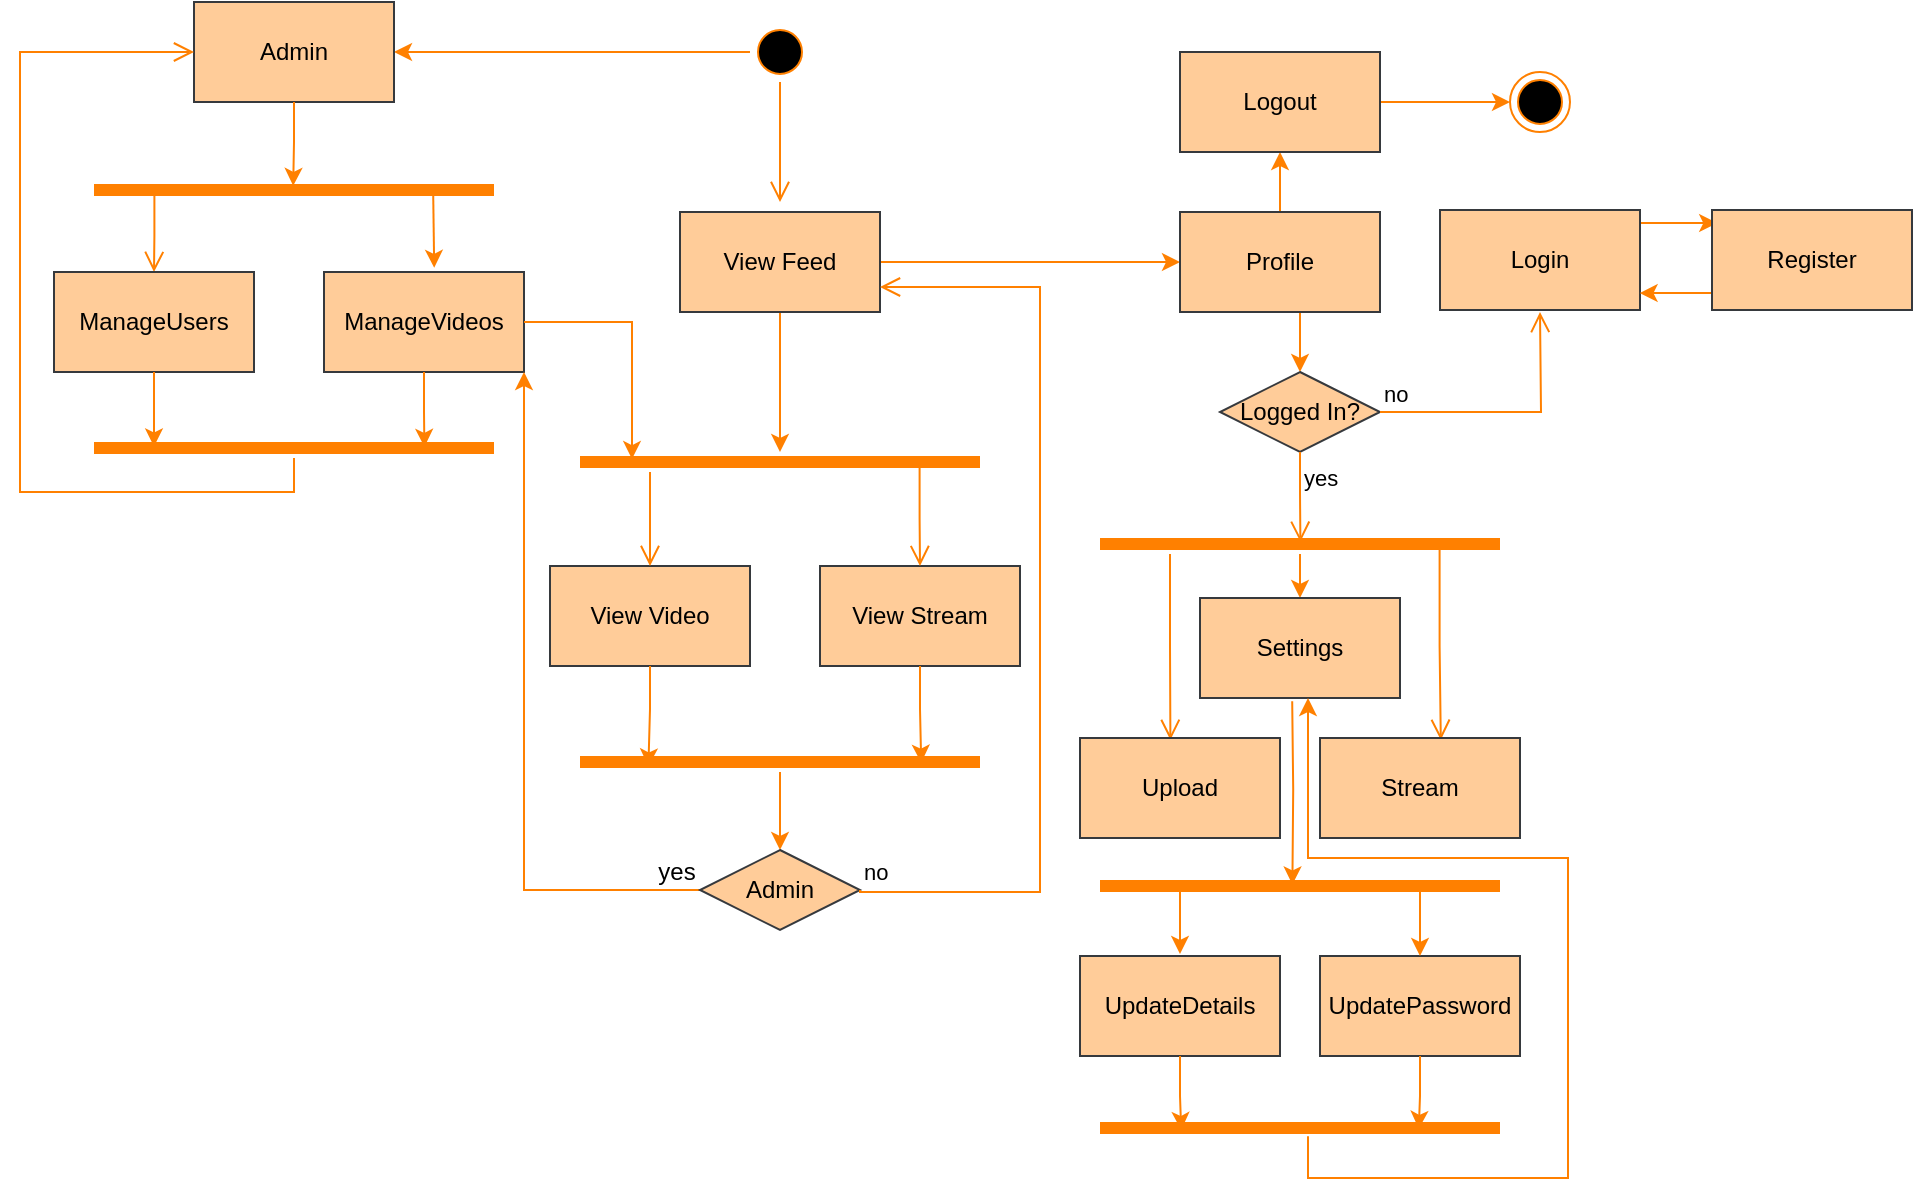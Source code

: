 <mxfile version="24.7.16">
  <diagram name="Page-1" id="XetriPzsy4HdsD7IfupF">
    <mxGraphModel dx="1500" dy="796" grid="1" gridSize="10" guides="1" tooltips="1" connect="1" arrows="1" fold="1" page="1" pageScale="1" pageWidth="850" pageHeight="1100" math="0" shadow="0">
      <root>
        <mxCell id="0" />
        <mxCell id="1" parent="0" />
        <mxCell id="mqqRqKOBbdbsrxCuwCVT-52" style="edgeStyle=orthogonalEdgeStyle;rounded=0;orthogonalLoop=1;jettySize=auto;html=1;entryX=1;entryY=0.5;entryDx=0;entryDy=0;strokeColor=#FF8000;" edge="1" parent="1" source="mqqRqKOBbdbsrxCuwCVT-2" target="mqqRqKOBbdbsrxCuwCVT-51">
          <mxGeometry relative="1" as="geometry" />
        </mxCell>
        <mxCell id="mqqRqKOBbdbsrxCuwCVT-2" value="" style="ellipse;html=1;shape=startState;fillColor=#000000;strokeColor=#FF8000;" vertex="1" parent="1">
          <mxGeometry x="425" y="105" width="30" height="30" as="geometry" />
        </mxCell>
        <mxCell id="mqqRqKOBbdbsrxCuwCVT-3" value="" style="edgeStyle=orthogonalEdgeStyle;html=1;verticalAlign=bottom;endArrow=open;endSize=8;strokeColor=#FF8000;rounded=0;" edge="1" source="mqqRqKOBbdbsrxCuwCVT-2" parent="1">
          <mxGeometry relative="1" as="geometry">
            <mxPoint x="440" y="195" as="targetPoint" />
          </mxGeometry>
        </mxCell>
        <mxCell id="mqqRqKOBbdbsrxCuwCVT-26" style="edgeStyle=orthogonalEdgeStyle;rounded=0;orthogonalLoop=1;jettySize=auto;html=1;strokeColor=#FF8000;" edge="1" parent="1" source="mqqRqKOBbdbsrxCuwCVT-4" target="mqqRqKOBbdbsrxCuwCVT-21">
          <mxGeometry relative="1" as="geometry" />
        </mxCell>
        <mxCell id="mqqRqKOBbdbsrxCuwCVT-34" style="edgeStyle=orthogonalEdgeStyle;rounded=0;orthogonalLoop=1;jettySize=auto;html=1;entryX=0;entryY=0.5;entryDx=0;entryDy=0;strokeColor=#FF8000;" edge="1" parent="1" source="mqqRqKOBbdbsrxCuwCVT-4" target="mqqRqKOBbdbsrxCuwCVT-33">
          <mxGeometry relative="1" as="geometry">
            <mxPoint x="650" y="224.0" as="targetPoint" />
          </mxGeometry>
        </mxCell>
        <mxCell id="mqqRqKOBbdbsrxCuwCVT-4" value="&lt;div&gt;View Feed&lt;/div&gt;" style="html=1;dashed=0;whiteSpace=wrap;strokeColor=#36393d;fillColor=#ffcc99;" vertex="1" parent="1">
          <mxGeometry x="390" y="200" width="100" height="50" as="geometry" />
        </mxCell>
        <mxCell id="mqqRqKOBbdbsrxCuwCVT-16" style="edgeStyle=orthogonalEdgeStyle;rounded=0;orthogonalLoop=1;jettySize=auto;html=1;entryX=0.026;entryY=0.131;entryDx=0;entryDy=0;exitX=1.003;exitY=0.131;exitDx=0;exitDy=0;exitPerimeter=0;entryPerimeter=0;strokeColor=#FF8000;" edge="1" parent="1" source="mqqRqKOBbdbsrxCuwCVT-5" target="mqqRqKOBbdbsrxCuwCVT-6">
          <mxGeometry relative="1" as="geometry" />
        </mxCell>
        <mxCell id="mqqRqKOBbdbsrxCuwCVT-5" value="Login" style="html=1;dashed=0;whiteSpace=wrap;strokeColor=#36393d;fillColor=#ffcc99;" vertex="1" parent="1">
          <mxGeometry x="770" y="199" width="100" height="50" as="geometry" />
        </mxCell>
        <mxCell id="mqqRqKOBbdbsrxCuwCVT-17" style="edgeStyle=orthogonalEdgeStyle;rounded=0;orthogonalLoop=1;jettySize=auto;html=1;entryX=0.998;entryY=0.831;entryDx=0;entryDy=0;exitX=0.003;exitY=0.831;exitDx=0;exitDy=0;entryPerimeter=0;exitPerimeter=0;strokeColor=#FF8000;" edge="1" parent="1" source="mqqRqKOBbdbsrxCuwCVT-6" target="mqqRqKOBbdbsrxCuwCVT-5">
          <mxGeometry relative="1" as="geometry" />
        </mxCell>
        <mxCell id="mqqRqKOBbdbsrxCuwCVT-6" value="&lt;div&gt;Register&lt;/div&gt;" style="html=1;dashed=0;whiteSpace=wrap;strokeColor=#36393d;fillColor=#ffcc99;" vertex="1" parent="1">
          <mxGeometry x="906" y="199" width="100" height="50" as="geometry" />
        </mxCell>
        <mxCell id="mqqRqKOBbdbsrxCuwCVT-12" value="View Stream" style="html=1;dashed=0;whiteSpace=wrap;strokeColor=#36393d;fillColor=#ffcc99;" vertex="1" parent="1">
          <mxGeometry x="460" y="377" width="100" height="50" as="geometry" />
        </mxCell>
        <mxCell id="mqqRqKOBbdbsrxCuwCVT-13" value="&lt;div&gt;View Video&lt;/div&gt;" style="html=1;dashed=0;whiteSpace=wrap;strokeColor=#36393d;fillColor=#ffcc99;" vertex="1" parent="1">
          <mxGeometry x="325" y="377" width="100" height="50" as="geometry" />
        </mxCell>
        <mxCell id="mqqRqKOBbdbsrxCuwCVT-21" value="" style="shape=line;html=1;strokeWidth=6;strokeColor=#FF8000;" vertex="1" parent="1">
          <mxGeometry x="340" y="320" width="200" height="10" as="geometry" />
        </mxCell>
        <mxCell id="mqqRqKOBbdbsrxCuwCVT-22" value="" style="edgeStyle=orthogonalEdgeStyle;html=1;verticalAlign=bottom;endArrow=open;endSize=8;strokeColor=#FF8000;rounded=0;entryX=0.5;entryY=0;entryDx=0;entryDy=0;exitX=0.175;exitY=1;exitDx=0;exitDy=0;exitPerimeter=0;" edge="1" source="mqqRqKOBbdbsrxCuwCVT-21" parent="1" target="mqqRqKOBbdbsrxCuwCVT-13">
          <mxGeometry relative="1" as="geometry">
            <mxPoint x="440" y="400" as="targetPoint" />
          </mxGeometry>
        </mxCell>
        <mxCell id="mqqRqKOBbdbsrxCuwCVT-24" value="" style="edgeStyle=orthogonalEdgeStyle;html=1;verticalAlign=bottom;endArrow=open;endSize=8;strokeColor=#FF8000;rounded=0;exitX=0.849;exitY=0.484;exitDx=0;exitDy=0;exitPerimeter=0;" edge="1" parent="1" source="mqqRqKOBbdbsrxCuwCVT-21" target="mqqRqKOBbdbsrxCuwCVT-12">
          <mxGeometry relative="1" as="geometry">
            <mxPoint x="510" y="350" as="targetPoint" />
            <mxPoint x="510" y="330" as="sourcePoint" />
          </mxGeometry>
        </mxCell>
        <mxCell id="mqqRqKOBbdbsrxCuwCVT-86" style="edgeStyle=orthogonalEdgeStyle;rounded=0;orthogonalLoop=1;jettySize=auto;html=1;entryX=0.5;entryY=0;entryDx=0;entryDy=0;exitX=0.621;exitY=0.969;exitDx=0;exitDy=0;exitPerimeter=0;strokeColor=#FF8000;" edge="1" parent="1" source="mqqRqKOBbdbsrxCuwCVT-33" target="mqqRqKOBbdbsrxCuwCVT-83">
          <mxGeometry relative="1" as="geometry">
            <Array as="points">
              <mxPoint x="700" y="248" />
            </Array>
          </mxGeometry>
        </mxCell>
        <mxCell id="mqqRqKOBbdbsrxCuwCVT-88" style="edgeStyle=orthogonalEdgeStyle;rounded=0;orthogonalLoop=1;jettySize=auto;html=1;entryX=0.5;entryY=1;entryDx=0;entryDy=0;strokeColor=#FF8000;" edge="1" parent="1" source="mqqRqKOBbdbsrxCuwCVT-33" target="mqqRqKOBbdbsrxCuwCVT-87">
          <mxGeometry relative="1" as="geometry" />
        </mxCell>
        <mxCell id="mqqRqKOBbdbsrxCuwCVT-33" value="&lt;div&gt;Profile&lt;/div&gt;" style="html=1;dashed=0;whiteSpace=wrap;strokeColor=#36393d;fillColor=#ffcc99;" vertex="1" parent="1">
          <mxGeometry x="640" y="200" width="100" height="50" as="geometry" />
        </mxCell>
        <mxCell id="mqqRqKOBbdbsrxCuwCVT-42" style="edgeStyle=orthogonalEdgeStyle;rounded=0;orthogonalLoop=1;jettySize=auto;html=1;entryX=0.5;entryY=0;entryDx=0;entryDy=0;strokeColor=#FF8000;" edge="1" parent="1" source="mqqRqKOBbdbsrxCuwCVT-35" target="mqqRqKOBbdbsrxCuwCVT-41">
          <mxGeometry relative="1" as="geometry" />
        </mxCell>
        <mxCell id="mqqRqKOBbdbsrxCuwCVT-35" value="" style="shape=line;html=1;strokeWidth=6;strokeColor=#FF8000;" vertex="1" parent="1">
          <mxGeometry x="600" y="361" width="200" height="10" as="geometry" />
        </mxCell>
        <mxCell id="mqqRqKOBbdbsrxCuwCVT-36" value="" style="edgeStyle=orthogonalEdgeStyle;html=1;verticalAlign=bottom;endArrow=open;endSize=8;strokeColor=#FF8000;rounded=0;entryX=0.452;entryY=0.019;entryDx=0;entryDy=0;exitX=0.175;exitY=1;exitDx=0;exitDy=0;exitPerimeter=0;entryPerimeter=0;" edge="1" parent="1" source="mqqRqKOBbdbsrxCuwCVT-35" target="mqqRqKOBbdbsrxCuwCVT-39">
          <mxGeometry relative="1" as="geometry">
            <mxPoint x="635" y="431" as="targetPoint" />
          </mxGeometry>
        </mxCell>
        <mxCell id="mqqRqKOBbdbsrxCuwCVT-37" value="" style="edgeStyle=orthogonalEdgeStyle;html=1;verticalAlign=bottom;endArrow=open;endSize=8;strokeColor=#FF8000;rounded=0;exitX=0.849;exitY=0.484;exitDx=0;exitDy=0;exitPerimeter=0;entryX=0.604;entryY=0.019;entryDx=0;entryDy=0;entryPerimeter=0;" edge="1" parent="1" source="mqqRqKOBbdbsrxCuwCVT-35" target="mqqRqKOBbdbsrxCuwCVT-40">
          <mxGeometry relative="1" as="geometry">
            <mxPoint x="770" y="431" as="targetPoint" />
            <mxPoint x="770" y="371" as="sourcePoint" />
          </mxGeometry>
        </mxCell>
        <mxCell id="mqqRqKOBbdbsrxCuwCVT-39" value="Upload" style="html=1;dashed=0;whiteSpace=wrap;strokeColor=#36393d;fillColor=#ffcc99;" vertex="1" parent="1">
          <mxGeometry x="590" y="463" width="100" height="50" as="geometry" />
        </mxCell>
        <mxCell id="mqqRqKOBbdbsrxCuwCVT-40" value="&lt;div&gt;Stream&lt;/div&gt;" style="html=1;dashed=0;whiteSpace=wrap;strokeColor=#36393d;fillColor=#ffcc99;" vertex="1" parent="1">
          <mxGeometry x="710" y="463" width="100" height="50" as="geometry" />
        </mxCell>
        <mxCell id="mqqRqKOBbdbsrxCuwCVT-41" value="&lt;div&gt;Settings&lt;/div&gt;" style="html=1;dashed=0;whiteSpace=wrap;strokeColor=#36393d;fillColor=#ffcc99;" vertex="1" parent="1">
          <mxGeometry x="650" y="393" width="100" height="50" as="geometry" />
        </mxCell>
        <mxCell id="mqqRqKOBbdbsrxCuwCVT-74" style="edgeStyle=orthogonalEdgeStyle;rounded=0;orthogonalLoop=1;jettySize=auto;html=1;exitX=0.2;exitY=0.681;exitDx=0;exitDy=0;exitPerimeter=0;strokeColor=#FF8000;" edge="1" parent="1" source="mqqRqKOBbdbsrxCuwCVT-43">
          <mxGeometry relative="1" as="geometry">
            <mxPoint x="640" y="571" as="targetPoint" />
          </mxGeometry>
        </mxCell>
        <mxCell id="mqqRqKOBbdbsrxCuwCVT-43" value="" style="shape=line;html=1;strokeWidth=6;strokeColor=#FF8000;" vertex="1" parent="1">
          <mxGeometry x="600" y="532" width="200" height="10" as="geometry" />
        </mxCell>
        <mxCell id="mqqRqKOBbdbsrxCuwCVT-45" style="edgeStyle=orthogonalEdgeStyle;rounded=0;orthogonalLoop=1;jettySize=auto;html=1;entryX=0.481;entryY=0.425;entryDx=0;entryDy=0;entryPerimeter=0;exitX=0.451;exitY=1.032;exitDx=0;exitDy=0;exitPerimeter=0;strokeColor=#FF8000;" edge="1" parent="1" target="mqqRqKOBbdbsrxCuwCVT-43">
          <mxGeometry relative="1" as="geometry">
            <mxPoint x="696.1" y="444.6" as="sourcePoint" />
            <mxPoint x="695.8" y="535.61" as="targetPoint" />
          </mxGeometry>
        </mxCell>
        <mxCell id="mqqRqKOBbdbsrxCuwCVT-46" value="&lt;div&gt;UpdateDetails&lt;/div&gt;" style="html=1;dashed=0;whiteSpace=wrap;strokeColor=#36393d;fillColor=#ffcc99;" vertex="1" parent="1">
          <mxGeometry x="590" y="572" width="100" height="50" as="geometry" />
        </mxCell>
        <mxCell id="mqqRqKOBbdbsrxCuwCVT-47" value="UpdatePassword" style="html=1;dashed=0;whiteSpace=wrap;strokeColor=#36393d;fillColor=#ffcc99;" vertex="1" parent="1">
          <mxGeometry x="710" y="572" width="100" height="50" as="geometry" />
        </mxCell>
        <mxCell id="mqqRqKOBbdbsrxCuwCVT-49" style="edgeStyle=orthogonalEdgeStyle;rounded=0;orthogonalLoop=1;jettySize=auto;html=1;entryX=0.5;entryY=0;entryDx=0;entryDy=0;strokeColor=#FF8000;" edge="1" parent="1" target="mqqRqKOBbdbsrxCuwCVT-47">
          <mxGeometry relative="1" as="geometry">
            <mxPoint x="760" y="539" as="sourcePoint" />
          </mxGeometry>
        </mxCell>
        <mxCell id="mqqRqKOBbdbsrxCuwCVT-51" value="Admin" style="html=1;dashed=0;whiteSpace=wrap;strokeColor=#36393d;fillColor=#ffcc99;" vertex="1" parent="1">
          <mxGeometry x="147" y="95" width="100" height="50" as="geometry" />
        </mxCell>
        <mxCell id="mqqRqKOBbdbsrxCuwCVT-53" value="" style="shape=line;html=1;strokeWidth=6;strokeColor=#FF8000;" vertex="1" parent="1">
          <mxGeometry x="97" y="184" width="200" height="10" as="geometry" />
        </mxCell>
        <mxCell id="mqqRqKOBbdbsrxCuwCVT-54" value="" style="edgeStyle=orthogonalEdgeStyle;html=1;verticalAlign=bottom;endArrow=open;endSize=8;strokeColor=#FF8000;rounded=0;entryX=0.5;entryY=0;entryDx=0;entryDy=0;exitX=0.151;exitY=0.389;exitDx=0;exitDy=0;exitPerimeter=0;" edge="1" source="mqqRqKOBbdbsrxCuwCVT-53" parent="1" target="mqqRqKOBbdbsrxCuwCVT-57">
          <mxGeometry relative="1" as="geometry">
            <mxPoint x="197" y="264" as="targetPoint" />
          </mxGeometry>
        </mxCell>
        <mxCell id="mqqRqKOBbdbsrxCuwCVT-55" style="edgeStyle=orthogonalEdgeStyle;rounded=0;orthogonalLoop=1;jettySize=auto;html=1;entryX=0.498;entryY=0.289;entryDx=0;entryDy=0;entryPerimeter=0;strokeColor=#FF8000;" edge="1" parent="1" source="mqqRqKOBbdbsrxCuwCVT-51" target="mqqRqKOBbdbsrxCuwCVT-53">
          <mxGeometry relative="1" as="geometry" />
        </mxCell>
        <mxCell id="mqqRqKOBbdbsrxCuwCVT-56" value="ManageVideos" style="html=1;dashed=0;whiteSpace=wrap;strokeColor=#36393d;fillColor=#ffcc99;" vertex="1" parent="1">
          <mxGeometry x="212" y="230" width="100" height="50" as="geometry" />
        </mxCell>
        <mxCell id="mqqRqKOBbdbsrxCuwCVT-57" value="ManageUsers" style="html=1;dashed=0;whiteSpace=wrap;strokeColor=#36393d;fillColor=#ffcc99;" vertex="1" parent="1">
          <mxGeometry x="77" y="230" width="100" height="50" as="geometry" />
        </mxCell>
        <mxCell id="mqqRqKOBbdbsrxCuwCVT-58" style="edgeStyle=orthogonalEdgeStyle;rounded=0;orthogonalLoop=1;jettySize=auto;html=1;entryX=0.551;entryY=-0.042;entryDx=0;entryDy=0;entryPerimeter=0;exitX=0.848;exitY=0.705;exitDx=0;exitDy=0;exitPerimeter=0;strokeColor=#FF8000;" edge="1" parent="1" source="mqqRqKOBbdbsrxCuwCVT-53" target="mqqRqKOBbdbsrxCuwCVT-56">
          <mxGeometry relative="1" as="geometry" />
        </mxCell>
        <mxCell id="mqqRqKOBbdbsrxCuwCVT-61" style="edgeStyle=orthogonalEdgeStyle;rounded=0;orthogonalLoop=1;jettySize=auto;html=1;entryX=0.13;entryY=0.355;entryDx=0;entryDy=0;entryPerimeter=0;strokeColor=#FF8000;" edge="1" parent="1" source="mqqRqKOBbdbsrxCuwCVT-56" target="mqqRqKOBbdbsrxCuwCVT-21">
          <mxGeometry relative="1" as="geometry" />
        </mxCell>
        <mxCell id="mqqRqKOBbdbsrxCuwCVT-72" style="edgeStyle=orthogonalEdgeStyle;rounded=0;orthogonalLoop=1;jettySize=auto;html=1;strokeColor=#FF8000;" edge="1" parent="1" source="mqqRqKOBbdbsrxCuwCVT-62" target="mqqRqKOBbdbsrxCuwCVT-66">
          <mxGeometry relative="1" as="geometry" />
        </mxCell>
        <mxCell id="mqqRqKOBbdbsrxCuwCVT-62" value="" style="shape=line;html=1;strokeWidth=6;strokeColor=#FF8000;" vertex="1" parent="1">
          <mxGeometry x="340" y="470" width="200" height="10" as="geometry" />
        </mxCell>
        <mxCell id="mqqRqKOBbdbsrxCuwCVT-64" style="edgeStyle=orthogonalEdgeStyle;rounded=0;orthogonalLoop=1;jettySize=auto;html=1;entryX=0.171;entryY=0.718;entryDx=0;entryDy=0;entryPerimeter=0;strokeColor=#FF8000;" edge="1" parent="1" source="mqqRqKOBbdbsrxCuwCVT-13" target="mqqRqKOBbdbsrxCuwCVT-62">
          <mxGeometry relative="1" as="geometry" />
        </mxCell>
        <mxCell id="mqqRqKOBbdbsrxCuwCVT-65" style="edgeStyle=orthogonalEdgeStyle;rounded=0;orthogonalLoop=1;jettySize=auto;html=1;entryX=0.853;entryY=0.536;entryDx=0;entryDy=0;entryPerimeter=0;strokeColor=#FF8000;" edge="1" parent="1" source="mqqRqKOBbdbsrxCuwCVT-12" target="mqqRqKOBbdbsrxCuwCVT-62">
          <mxGeometry relative="1" as="geometry" />
        </mxCell>
        <mxCell id="mqqRqKOBbdbsrxCuwCVT-95" style="edgeStyle=orthogonalEdgeStyle;rounded=0;orthogonalLoop=1;jettySize=auto;html=1;entryX=1;entryY=1;entryDx=0;entryDy=0;strokeColor=#FF8000;" edge="1" parent="1" source="mqqRqKOBbdbsrxCuwCVT-66" target="mqqRqKOBbdbsrxCuwCVT-56">
          <mxGeometry relative="1" as="geometry" />
        </mxCell>
        <mxCell id="mqqRqKOBbdbsrxCuwCVT-66" value="Admin" style="rhombus;whiteSpace=wrap;html=1;fillColor=#ffcc99;strokeColor=#36393d;" vertex="1" parent="1">
          <mxGeometry x="400" y="519" width="80" height="40" as="geometry" />
        </mxCell>
        <mxCell id="mqqRqKOBbdbsrxCuwCVT-67" value="no" style="edgeStyle=orthogonalEdgeStyle;html=1;align=left;verticalAlign=bottom;endArrow=open;endSize=8;strokeColor=#FF8000;rounded=0;entryX=1;entryY=0.75;entryDx=0;entryDy=0;exitX=1;exitY=0.5;exitDx=0;exitDy=0;" edge="1" parent="1">
          <mxGeometry x="-1" relative="1" as="geometry">
            <mxPoint x="490" y="237.5" as="targetPoint" />
            <mxPoint x="480" y="539.0" as="sourcePoint" />
            <Array as="points">
              <mxPoint x="570" y="540" />
              <mxPoint x="570" y="238" />
            </Array>
          </mxGeometry>
        </mxCell>
        <mxCell id="mqqRqKOBbdbsrxCuwCVT-71" value="yes" style="text;html=1;align=center;verticalAlign=middle;resizable=0;points=[];autosize=1;strokeColor=none;fillColor=none;" vertex="1" parent="1">
          <mxGeometry x="368" y="515" width="40" height="30" as="geometry" />
        </mxCell>
        <mxCell id="mqqRqKOBbdbsrxCuwCVT-77" value="" style="shape=line;html=1;strokeWidth=6;strokeColor=#FF8000;" vertex="1" parent="1">
          <mxGeometry x="600" y="653" width="200" height="10" as="geometry" />
        </mxCell>
        <mxCell id="mqqRqKOBbdbsrxCuwCVT-80" style="edgeStyle=orthogonalEdgeStyle;rounded=0;orthogonalLoop=1;jettySize=auto;html=1;entryX=0.203;entryY=0.6;entryDx=0;entryDy=0;entryPerimeter=0;strokeColor=#FF8000;" edge="1" parent="1" source="mqqRqKOBbdbsrxCuwCVT-46" target="mqqRqKOBbdbsrxCuwCVT-77">
          <mxGeometry relative="1" as="geometry" />
        </mxCell>
        <mxCell id="mqqRqKOBbdbsrxCuwCVT-81" style="edgeStyle=orthogonalEdgeStyle;rounded=0;orthogonalLoop=1;jettySize=auto;html=1;entryX=0.797;entryY=0.539;entryDx=0;entryDy=0;entryPerimeter=0;strokeColor=#FF8000;" edge="1" parent="1" source="mqqRqKOBbdbsrxCuwCVT-47" target="mqqRqKOBbdbsrxCuwCVT-77">
          <mxGeometry relative="1" as="geometry" />
        </mxCell>
        <mxCell id="mqqRqKOBbdbsrxCuwCVT-82" style="edgeStyle=orthogonalEdgeStyle;rounded=0;orthogonalLoop=1;jettySize=auto;html=1;entryX=0.5;entryY=1;entryDx=0;entryDy=0;exitX=0.52;exitY=0.908;exitDx=0;exitDy=0;exitPerimeter=0;strokeColor=#FF8000;" edge="1" parent="1" source="mqqRqKOBbdbsrxCuwCVT-77">
          <mxGeometry relative="1" as="geometry">
            <mxPoint x="804" y="658" as="sourcePoint" />
            <mxPoint x="704" y="443" as="targetPoint" />
            <Array as="points">
              <mxPoint x="704" y="683" />
              <mxPoint x="834" y="683" />
              <mxPoint x="834" y="523" />
              <mxPoint x="704" y="523" />
            </Array>
          </mxGeometry>
        </mxCell>
        <mxCell id="mqqRqKOBbdbsrxCuwCVT-83" value="Logged In?" style="rhombus;whiteSpace=wrap;html=1;fillColor=#ffcc99;strokeColor=#36393d;" vertex="1" parent="1">
          <mxGeometry x="660" y="280" width="80" height="40" as="geometry" />
        </mxCell>
        <mxCell id="mqqRqKOBbdbsrxCuwCVT-84" value="no" style="edgeStyle=orthogonalEdgeStyle;html=1;align=left;verticalAlign=bottom;endArrow=open;endSize=8;strokeColor=#FF8000;rounded=0;" edge="1" source="mqqRqKOBbdbsrxCuwCVT-83" parent="1">
          <mxGeometry x="-1" relative="1" as="geometry">
            <mxPoint x="820" y="250" as="targetPoint" />
          </mxGeometry>
        </mxCell>
        <mxCell id="mqqRqKOBbdbsrxCuwCVT-85" value="yes" style="edgeStyle=orthogonalEdgeStyle;html=1;align=left;verticalAlign=top;endArrow=open;endSize=8;strokeColor=#FF8000;rounded=0;entryX=0.501;entryY=0.391;entryDx=0;entryDy=0;entryPerimeter=0;" edge="1" source="mqqRqKOBbdbsrxCuwCVT-83" parent="1" target="mqqRqKOBbdbsrxCuwCVT-35">
          <mxGeometry x="-1" relative="1" as="geometry">
            <mxPoint x="690" y="380" as="targetPoint" />
          </mxGeometry>
        </mxCell>
        <mxCell id="mqqRqKOBbdbsrxCuwCVT-90" style="edgeStyle=orthogonalEdgeStyle;rounded=0;orthogonalLoop=1;jettySize=auto;html=1;entryX=0;entryY=0.5;entryDx=0;entryDy=0;strokeColor=#FF8000;" edge="1" parent="1" source="mqqRqKOBbdbsrxCuwCVT-87" target="mqqRqKOBbdbsrxCuwCVT-89">
          <mxGeometry relative="1" as="geometry" />
        </mxCell>
        <mxCell id="mqqRqKOBbdbsrxCuwCVT-87" value="Logout" style="html=1;dashed=0;whiteSpace=wrap;strokeColor=#36393d;fillColor=#ffcc99;" vertex="1" parent="1">
          <mxGeometry x="640" y="120" width="100" height="50" as="geometry" />
        </mxCell>
        <mxCell id="mqqRqKOBbdbsrxCuwCVT-89" value="" style="ellipse;html=1;shape=endState;fillColor=#000000;strokeColor=#FF8000;" vertex="1" parent="1">
          <mxGeometry x="805" y="130" width="30" height="30" as="geometry" />
        </mxCell>
        <mxCell id="mqqRqKOBbdbsrxCuwCVT-91" value="" style="shape=line;html=1;strokeWidth=6;strokeColor=#FF8000;" vertex="1" parent="1">
          <mxGeometry x="97" y="313" width="200" height="10" as="geometry" />
        </mxCell>
        <mxCell id="mqqRqKOBbdbsrxCuwCVT-92" value="" style="edgeStyle=orthogonalEdgeStyle;html=1;verticalAlign=bottom;endArrow=open;endSize=8;strokeColor=#FF8000;rounded=0;entryX=0;entryY=0.5;entryDx=0;entryDy=0;" edge="1" source="mqqRqKOBbdbsrxCuwCVT-91" parent="1" target="mqqRqKOBbdbsrxCuwCVT-51">
          <mxGeometry relative="1" as="geometry">
            <mxPoint x="197" y="393" as="targetPoint" />
            <Array as="points">
              <mxPoint x="197" y="340" />
              <mxPoint x="60" y="340" />
              <mxPoint x="60" y="120" />
            </Array>
          </mxGeometry>
        </mxCell>
        <mxCell id="mqqRqKOBbdbsrxCuwCVT-93" style="edgeStyle=orthogonalEdgeStyle;rounded=0;orthogonalLoop=1;jettySize=auto;html=1;entryX=0.15;entryY=0.425;entryDx=0;entryDy=0;entryPerimeter=0;strokeColor=#FF8000;" edge="1" parent="1" source="mqqRqKOBbdbsrxCuwCVT-57" target="mqqRqKOBbdbsrxCuwCVT-91">
          <mxGeometry relative="1" as="geometry" />
        </mxCell>
        <mxCell id="mqqRqKOBbdbsrxCuwCVT-94" style="edgeStyle=orthogonalEdgeStyle;rounded=0;orthogonalLoop=1;jettySize=auto;html=1;entryX=0.826;entryY=0.445;entryDx=0;entryDy=0;entryPerimeter=0;strokeColor=#FF8000;" edge="1" parent="1" source="mqqRqKOBbdbsrxCuwCVT-56" target="mqqRqKOBbdbsrxCuwCVT-91">
          <mxGeometry relative="1" as="geometry" />
        </mxCell>
      </root>
    </mxGraphModel>
  </diagram>
</mxfile>
